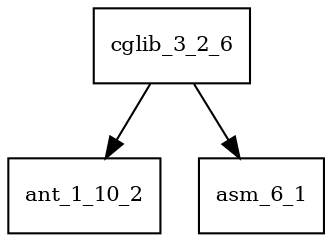 digraph cglib_3_2_6_dependencies {
  node [shape = box, fontsize=10.0];
  cglib_3_2_6 -> ant_1_10_2;
  cglib_3_2_6 -> asm_6_1;
}
